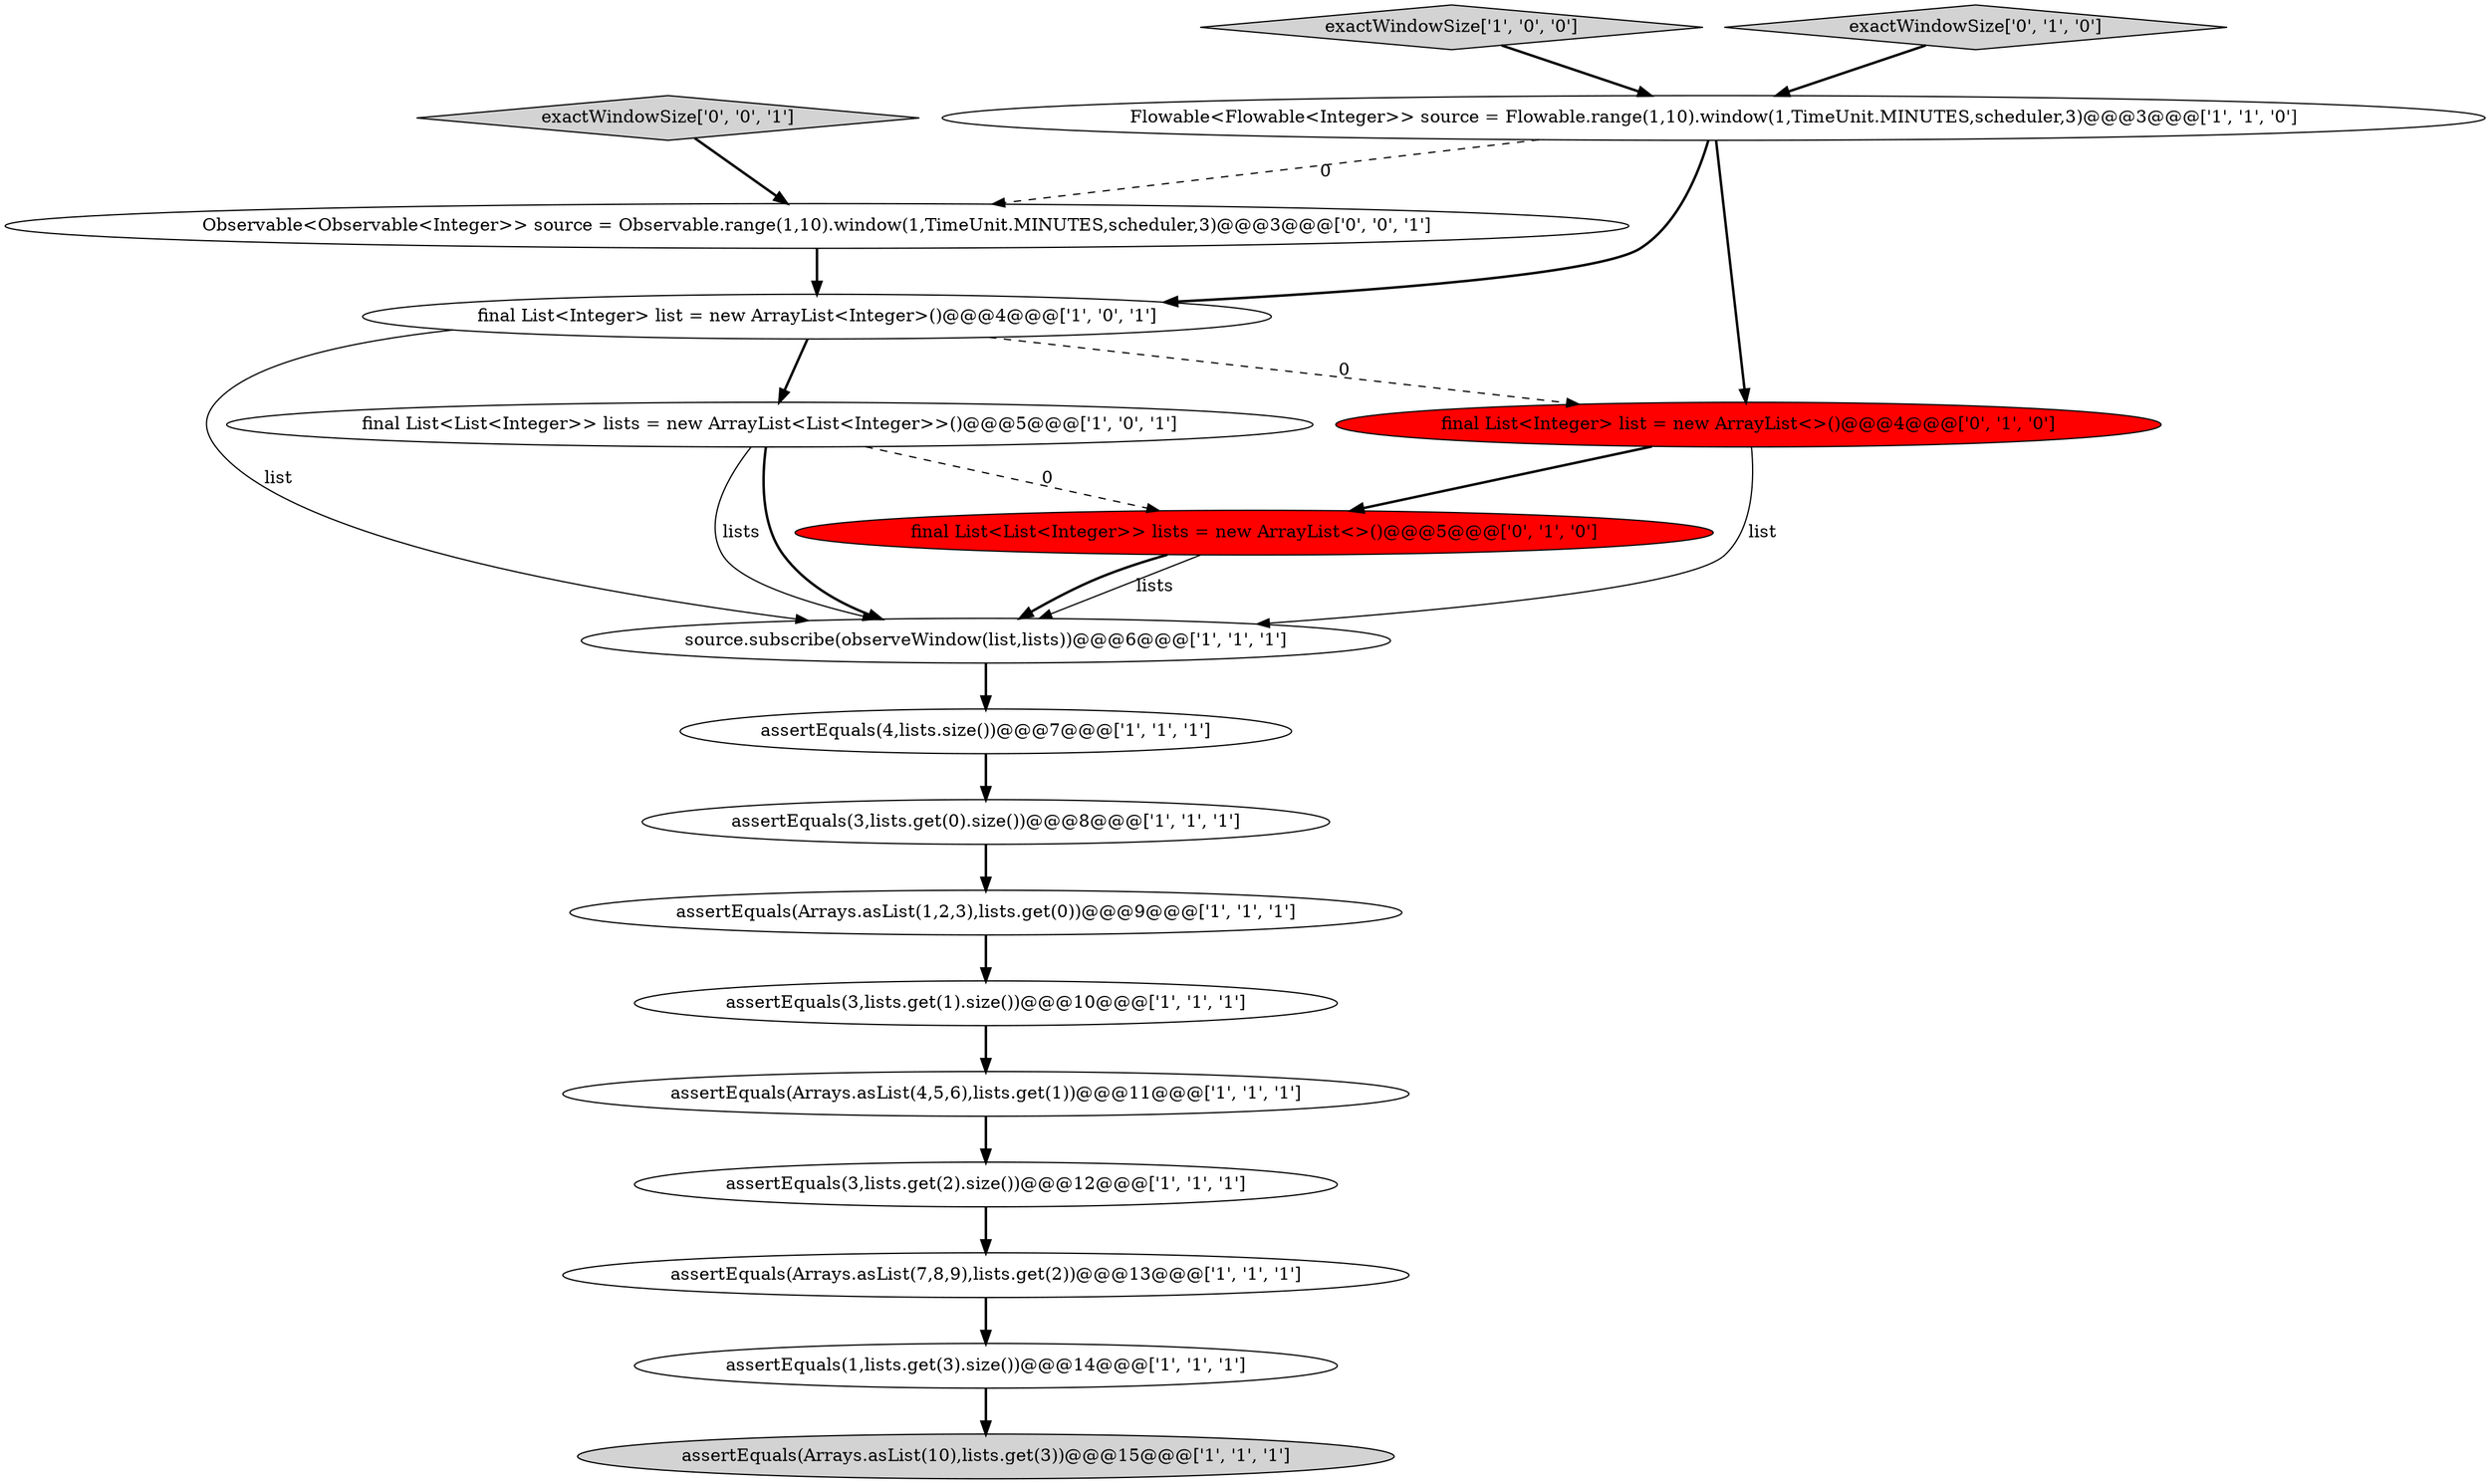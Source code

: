 digraph {
5 [style = filled, label = "final List<Integer> list = new ArrayList<Integer>()@@@4@@@['1', '0', '1']", fillcolor = white, shape = ellipse image = "AAA0AAABBB1BBB"];
9 [style = filled, label = "Flowable<Flowable<Integer>> source = Flowable.range(1,10).window(1,TimeUnit.MINUTES,scheduler,3)@@@3@@@['1', '1', '0']", fillcolor = white, shape = ellipse image = "AAA0AAABBB1BBB"];
8 [style = filled, label = "assertEquals(Arrays.asList(7,8,9),lists.get(2))@@@13@@@['1', '1', '1']", fillcolor = white, shape = ellipse image = "AAA0AAABBB1BBB"];
16 [style = filled, label = "final List<Integer> list = new ArrayList<>()@@@4@@@['0', '1', '0']", fillcolor = red, shape = ellipse image = "AAA1AAABBB2BBB"];
4 [style = filled, label = "assertEquals(1,lists.get(3).size())@@@14@@@['1', '1', '1']", fillcolor = white, shape = ellipse image = "AAA0AAABBB1BBB"];
2 [style = filled, label = "exactWindowSize['1', '0', '0']", fillcolor = lightgray, shape = diamond image = "AAA0AAABBB1BBB"];
10 [style = filled, label = "assertEquals(4,lists.size())@@@7@@@['1', '1', '1']", fillcolor = white, shape = ellipse image = "AAA0AAABBB1BBB"];
11 [style = filled, label = "final List<List<Integer>> lists = new ArrayList<List<Integer>>()@@@5@@@['1', '0', '1']", fillcolor = white, shape = ellipse image = "AAA0AAABBB1BBB"];
13 [style = filled, label = "source.subscribe(observeWindow(list,lists))@@@6@@@['1', '1', '1']", fillcolor = white, shape = ellipse image = "AAA0AAABBB1BBB"];
12 [style = filled, label = "assertEquals(3,lists.get(2).size())@@@12@@@['1', '1', '1']", fillcolor = white, shape = ellipse image = "AAA0AAABBB1BBB"];
15 [style = filled, label = "exactWindowSize['0', '1', '0']", fillcolor = lightgray, shape = diamond image = "AAA0AAABBB2BBB"];
7 [style = filled, label = "assertEquals(Arrays.asList(4,5,6),lists.get(1))@@@11@@@['1', '1', '1']", fillcolor = white, shape = ellipse image = "AAA0AAABBB1BBB"];
1 [style = filled, label = "assertEquals(Arrays.asList(10),lists.get(3))@@@15@@@['1', '1', '1']", fillcolor = lightgray, shape = ellipse image = "AAA0AAABBB1BBB"];
3 [style = filled, label = "assertEquals(Arrays.asList(1,2,3),lists.get(0))@@@9@@@['1', '1', '1']", fillcolor = white, shape = ellipse image = "AAA0AAABBB1BBB"];
17 [style = filled, label = "exactWindowSize['0', '0', '1']", fillcolor = lightgray, shape = diamond image = "AAA0AAABBB3BBB"];
0 [style = filled, label = "assertEquals(3,lists.get(0).size())@@@8@@@['1', '1', '1']", fillcolor = white, shape = ellipse image = "AAA0AAABBB1BBB"];
6 [style = filled, label = "assertEquals(3,lists.get(1).size())@@@10@@@['1', '1', '1']", fillcolor = white, shape = ellipse image = "AAA0AAABBB1BBB"];
14 [style = filled, label = "final List<List<Integer>> lists = new ArrayList<>()@@@5@@@['0', '1', '0']", fillcolor = red, shape = ellipse image = "AAA1AAABBB2BBB"];
18 [style = filled, label = "Observable<Observable<Integer>> source = Observable.range(1,10).window(1,TimeUnit.MINUTES,scheduler,3)@@@3@@@['0', '0', '1']", fillcolor = white, shape = ellipse image = "AAA0AAABBB3BBB"];
0->3 [style = bold, label=""];
13->10 [style = bold, label=""];
14->13 [style = solid, label="lists"];
7->12 [style = bold, label=""];
9->18 [style = dashed, label="0"];
3->6 [style = bold, label=""];
2->9 [style = bold, label=""];
9->16 [style = bold, label=""];
5->16 [style = dashed, label="0"];
5->13 [style = solid, label="list"];
15->9 [style = bold, label=""];
12->8 [style = bold, label=""];
18->5 [style = bold, label=""];
11->14 [style = dashed, label="0"];
10->0 [style = bold, label=""];
11->13 [style = bold, label=""];
9->5 [style = bold, label=""];
16->14 [style = bold, label=""];
5->11 [style = bold, label=""];
4->1 [style = bold, label=""];
11->13 [style = solid, label="lists"];
16->13 [style = solid, label="list"];
8->4 [style = bold, label=""];
14->13 [style = bold, label=""];
6->7 [style = bold, label=""];
17->18 [style = bold, label=""];
}
